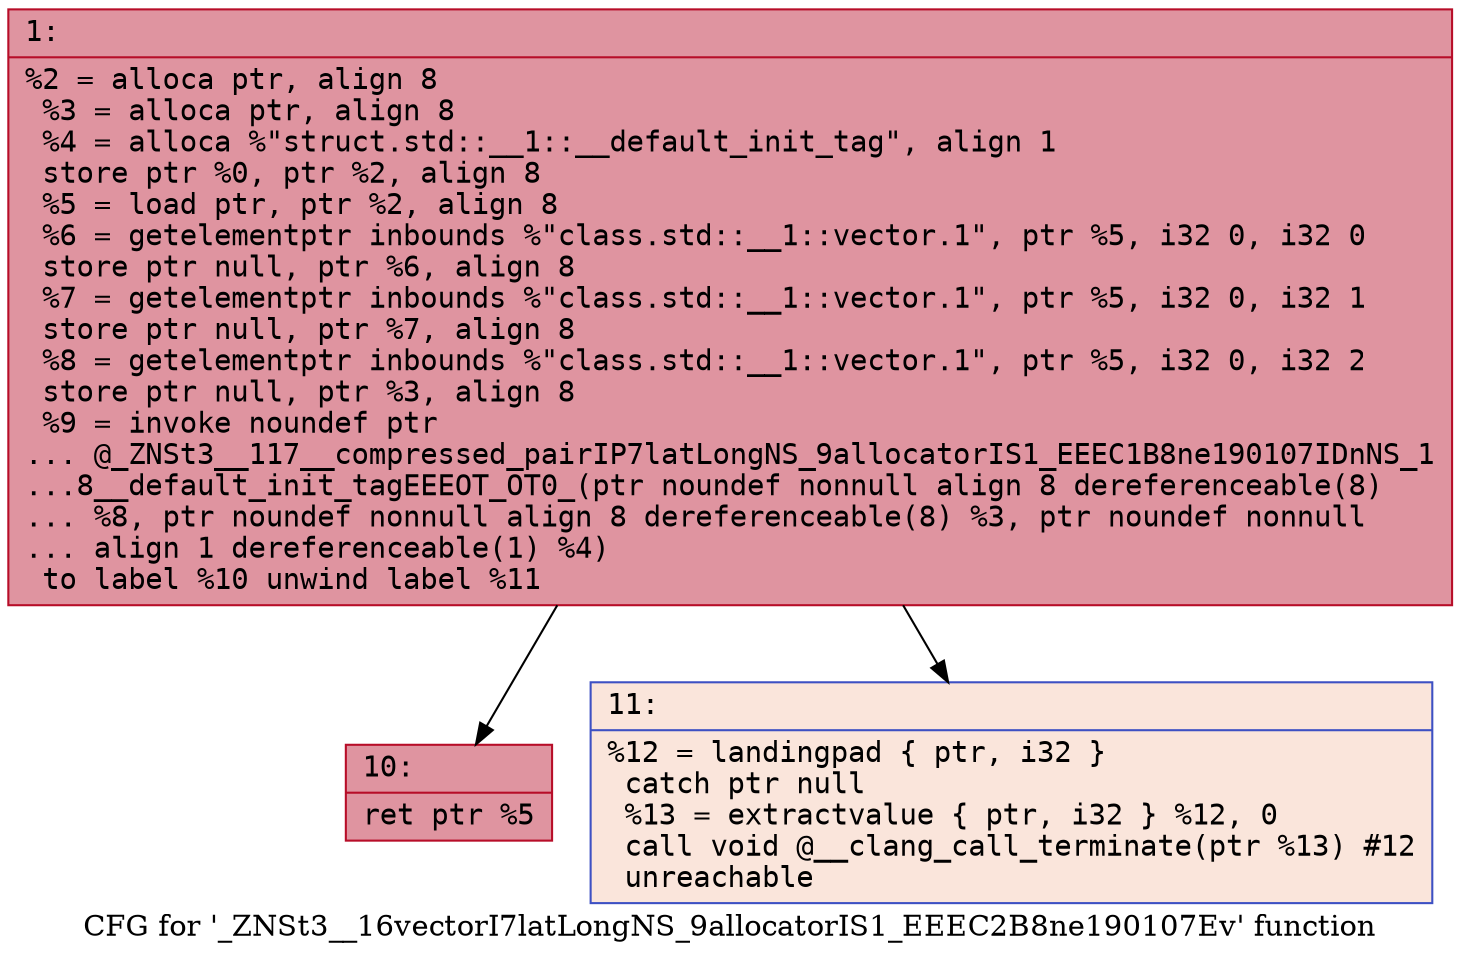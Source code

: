 digraph "CFG for '_ZNSt3__16vectorI7latLongNS_9allocatorIS1_EEEC2B8ne190107Ev' function" {
	label="CFG for '_ZNSt3__16vectorI7latLongNS_9allocatorIS1_EEEC2B8ne190107Ev' function";

	Node0x60000177f890 [shape=record,color="#b70d28ff", style=filled, fillcolor="#b70d2870" fontname="Courier",label="{1:\l|  %2 = alloca ptr, align 8\l  %3 = alloca ptr, align 8\l  %4 = alloca %\"struct.std::__1::__default_init_tag\", align 1\l  store ptr %0, ptr %2, align 8\l  %5 = load ptr, ptr %2, align 8\l  %6 = getelementptr inbounds %\"class.std::__1::vector.1\", ptr %5, i32 0, i32 0\l  store ptr null, ptr %6, align 8\l  %7 = getelementptr inbounds %\"class.std::__1::vector.1\", ptr %5, i32 0, i32 1\l  store ptr null, ptr %7, align 8\l  %8 = getelementptr inbounds %\"class.std::__1::vector.1\", ptr %5, i32 0, i32 2\l  store ptr null, ptr %3, align 8\l  %9 = invoke noundef ptr\l... @_ZNSt3__117__compressed_pairIP7latLongNS_9allocatorIS1_EEEC1B8ne190107IDnNS_1\l...8__default_init_tagEEEOT_OT0_(ptr noundef nonnull align 8 dereferenceable(8)\l... %8, ptr noundef nonnull align 8 dereferenceable(8) %3, ptr noundef nonnull\l... align 1 dereferenceable(1) %4)\l          to label %10 unwind label %11\l}"];
	Node0x60000177f890 -> Node0x60000177f8e0[tooltip="1 -> 10\nProbability 100.00%" ];
	Node0x60000177f890 -> Node0x60000177f930[tooltip="1 -> 11\nProbability 0.00%" ];
	Node0x60000177f8e0 [shape=record,color="#b70d28ff", style=filled, fillcolor="#b70d2870" fontname="Courier",label="{10:\l|  ret ptr %5\l}"];
	Node0x60000177f930 [shape=record,color="#3d50c3ff", style=filled, fillcolor="#f4c5ad70" fontname="Courier",label="{11:\l|  %12 = landingpad \{ ptr, i32 \}\l          catch ptr null\l  %13 = extractvalue \{ ptr, i32 \} %12, 0\l  call void @__clang_call_terminate(ptr %13) #12\l  unreachable\l}"];
}

